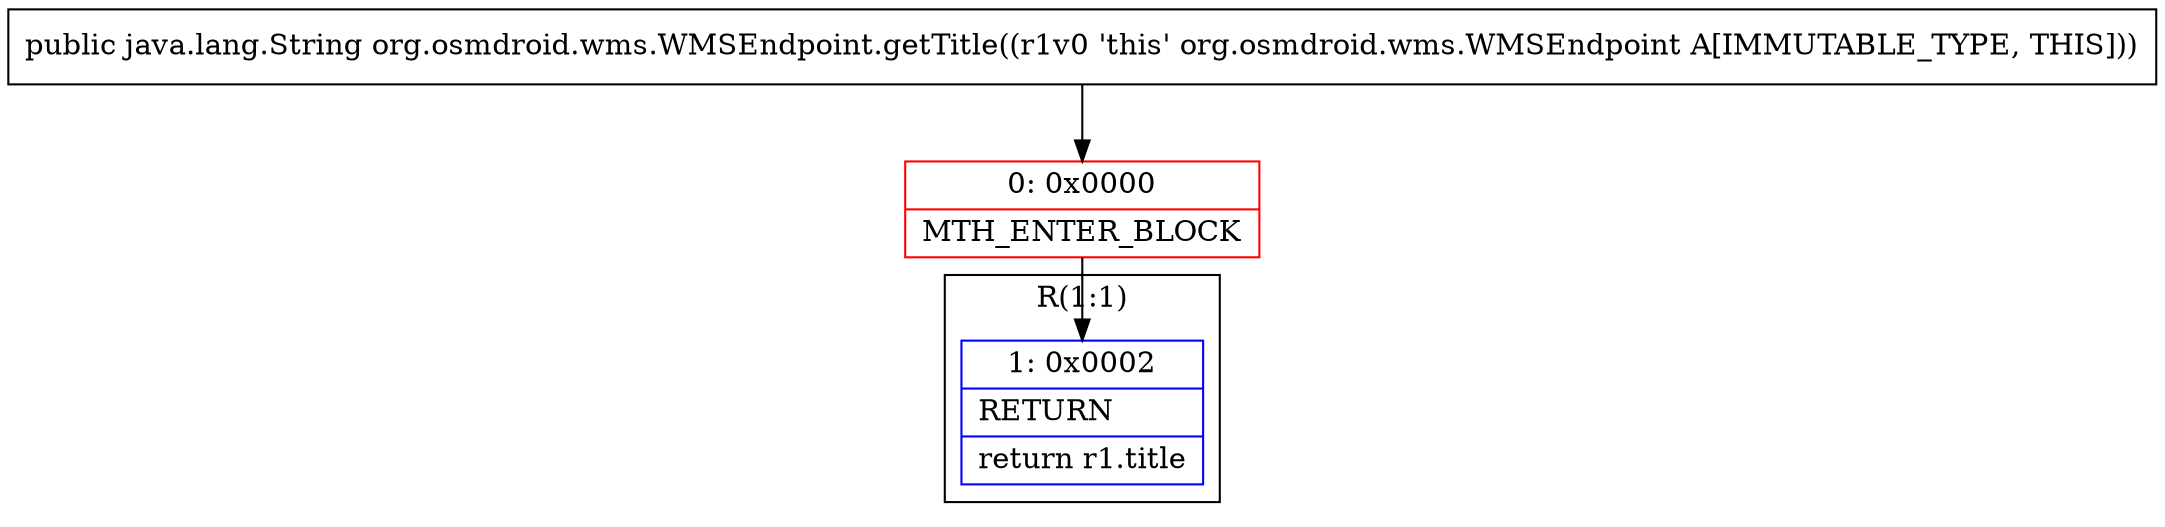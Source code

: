 digraph "CFG fororg.osmdroid.wms.WMSEndpoint.getTitle()Ljava\/lang\/String;" {
subgraph cluster_Region_338127418 {
label = "R(1:1)";
node [shape=record,color=blue];
Node_1 [shape=record,label="{1\:\ 0x0002|RETURN\l|return r1.title\l}"];
}
Node_0 [shape=record,color=red,label="{0\:\ 0x0000|MTH_ENTER_BLOCK\l}"];
MethodNode[shape=record,label="{public java.lang.String org.osmdroid.wms.WMSEndpoint.getTitle((r1v0 'this' org.osmdroid.wms.WMSEndpoint A[IMMUTABLE_TYPE, THIS])) }"];
MethodNode -> Node_0;
Node_0 -> Node_1;
}

